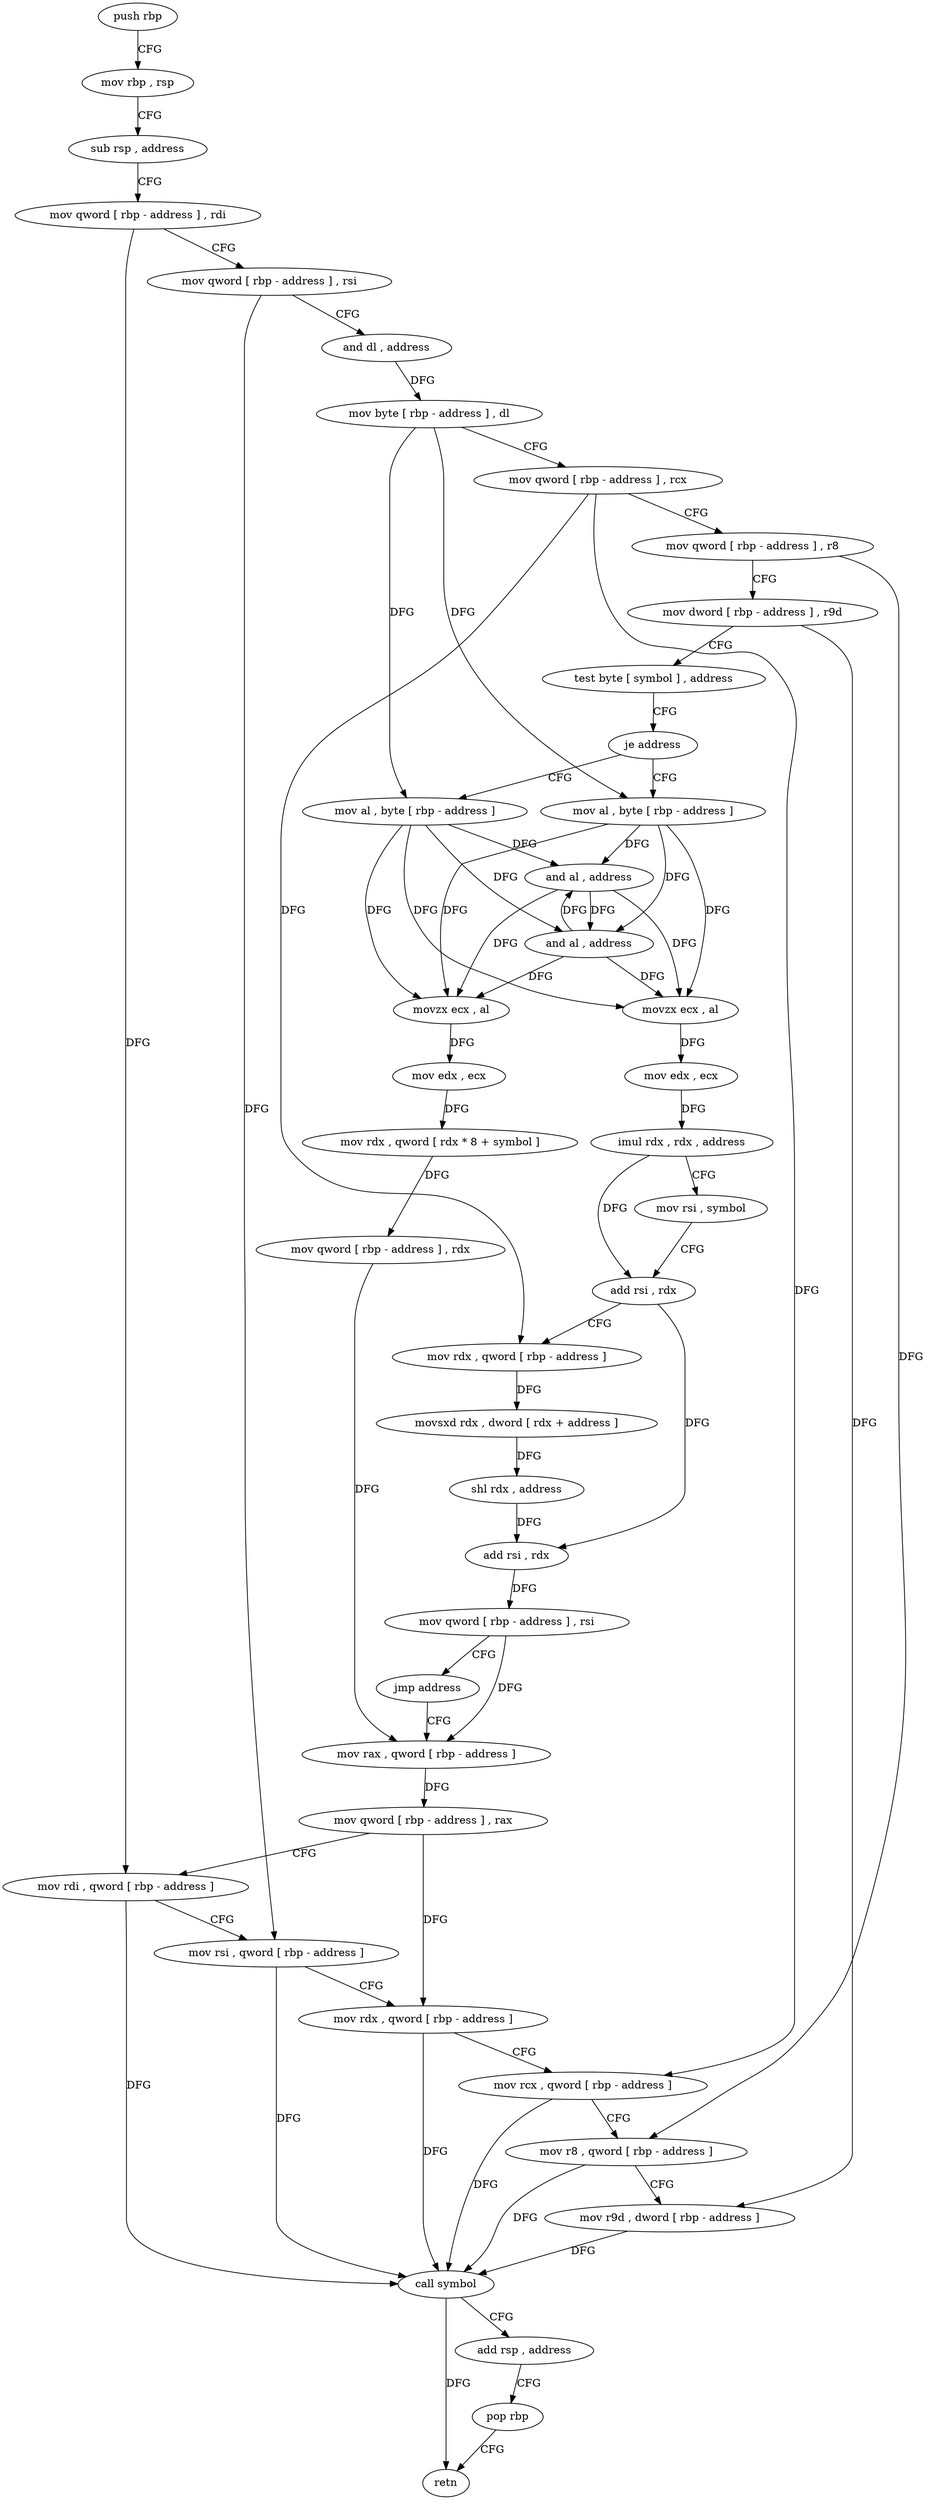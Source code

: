 digraph "func" {
"4252064" [label = "push rbp" ]
"4252065" [label = "mov rbp , rsp" ]
"4252068" [label = "sub rsp , address" ]
"4252072" [label = "mov qword [ rbp - address ] , rdi" ]
"4252076" [label = "mov qword [ rbp - address ] , rsi" ]
"4252080" [label = "and dl , address" ]
"4252083" [label = "mov byte [ rbp - address ] , dl" ]
"4252086" [label = "mov qword [ rbp - address ] , rcx" ]
"4252090" [label = "mov qword [ rbp - address ] , r8" ]
"4252094" [label = "mov dword [ rbp - address ] , r9d" ]
"4252098" [label = "test byte [ symbol ] , address" ]
"4252106" [label = "je address" ]
"4252166" [label = "mov al , byte [ rbp - address ]" ]
"4252112" [label = "mov al , byte [ rbp - address ]" ]
"4252169" [label = "and al , address" ]
"4252171" [label = "movzx ecx , al" ]
"4252174" [label = "mov edx , ecx" ]
"4252176" [label = "mov rdx , qword [ rdx * 8 + symbol ]" ]
"4252184" [label = "mov qword [ rbp - address ] , rdx" ]
"4252188" [label = "mov rax , qword [ rbp - address ]" ]
"4252115" [label = "and al , address" ]
"4252117" [label = "movzx ecx , al" ]
"4252120" [label = "mov edx , ecx" ]
"4252122" [label = "imul rdx , rdx , address" ]
"4252129" [label = "mov rsi , symbol" ]
"4252139" [label = "add rsi , rdx" ]
"4252142" [label = "mov rdx , qword [ rbp - address ]" ]
"4252146" [label = "movsxd rdx , dword [ rdx + address ]" ]
"4252150" [label = "shl rdx , address" ]
"4252154" [label = "add rsi , rdx" ]
"4252157" [label = "mov qword [ rbp - address ] , rsi" ]
"4252161" [label = "jmp address" ]
"4252192" [label = "mov qword [ rbp - address ] , rax" ]
"4252196" [label = "mov rdi , qword [ rbp - address ]" ]
"4252200" [label = "mov rsi , qword [ rbp - address ]" ]
"4252204" [label = "mov rdx , qword [ rbp - address ]" ]
"4252208" [label = "mov rcx , qword [ rbp - address ]" ]
"4252212" [label = "mov r8 , qword [ rbp - address ]" ]
"4252216" [label = "mov r9d , dword [ rbp - address ]" ]
"4252220" [label = "call symbol" ]
"4252225" [label = "add rsp , address" ]
"4252229" [label = "pop rbp" ]
"4252230" [label = "retn" ]
"4252064" -> "4252065" [ label = "CFG" ]
"4252065" -> "4252068" [ label = "CFG" ]
"4252068" -> "4252072" [ label = "CFG" ]
"4252072" -> "4252076" [ label = "CFG" ]
"4252072" -> "4252196" [ label = "DFG" ]
"4252076" -> "4252080" [ label = "CFG" ]
"4252076" -> "4252200" [ label = "DFG" ]
"4252080" -> "4252083" [ label = "DFG" ]
"4252083" -> "4252086" [ label = "CFG" ]
"4252083" -> "4252166" [ label = "DFG" ]
"4252083" -> "4252112" [ label = "DFG" ]
"4252086" -> "4252090" [ label = "CFG" ]
"4252086" -> "4252142" [ label = "DFG" ]
"4252086" -> "4252208" [ label = "DFG" ]
"4252090" -> "4252094" [ label = "CFG" ]
"4252090" -> "4252212" [ label = "DFG" ]
"4252094" -> "4252098" [ label = "CFG" ]
"4252094" -> "4252216" [ label = "DFG" ]
"4252098" -> "4252106" [ label = "CFG" ]
"4252106" -> "4252166" [ label = "CFG" ]
"4252106" -> "4252112" [ label = "CFG" ]
"4252166" -> "4252169" [ label = "DFG" ]
"4252166" -> "4252171" [ label = "DFG" ]
"4252166" -> "4252115" [ label = "DFG" ]
"4252166" -> "4252117" [ label = "DFG" ]
"4252112" -> "4252115" [ label = "DFG" ]
"4252112" -> "4252169" [ label = "DFG" ]
"4252112" -> "4252171" [ label = "DFG" ]
"4252112" -> "4252117" [ label = "DFG" ]
"4252169" -> "4252171" [ label = "DFG" ]
"4252169" -> "4252115" [ label = "DFG" ]
"4252169" -> "4252117" [ label = "DFG" ]
"4252171" -> "4252174" [ label = "DFG" ]
"4252174" -> "4252176" [ label = "DFG" ]
"4252176" -> "4252184" [ label = "DFG" ]
"4252184" -> "4252188" [ label = "DFG" ]
"4252188" -> "4252192" [ label = "DFG" ]
"4252115" -> "4252117" [ label = "DFG" ]
"4252115" -> "4252169" [ label = "DFG" ]
"4252115" -> "4252171" [ label = "DFG" ]
"4252117" -> "4252120" [ label = "DFG" ]
"4252120" -> "4252122" [ label = "DFG" ]
"4252122" -> "4252129" [ label = "CFG" ]
"4252122" -> "4252139" [ label = "DFG" ]
"4252129" -> "4252139" [ label = "CFG" ]
"4252139" -> "4252142" [ label = "CFG" ]
"4252139" -> "4252154" [ label = "DFG" ]
"4252142" -> "4252146" [ label = "DFG" ]
"4252146" -> "4252150" [ label = "DFG" ]
"4252150" -> "4252154" [ label = "DFG" ]
"4252154" -> "4252157" [ label = "DFG" ]
"4252157" -> "4252161" [ label = "CFG" ]
"4252157" -> "4252188" [ label = "DFG" ]
"4252161" -> "4252188" [ label = "CFG" ]
"4252192" -> "4252196" [ label = "CFG" ]
"4252192" -> "4252204" [ label = "DFG" ]
"4252196" -> "4252200" [ label = "CFG" ]
"4252196" -> "4252220" [ label = "DFG" ]
"4252200" -> "4252204" [ label = "CFG" ]
"4252200" -> "4252220" [ label = "DFG" ]
"4252204" -> "4252208" [ label = "CFG" ]
"4252204" -> "4252220" [ label = "DFG" ]
"4252208" -> "4252212" [ label = "CFG" ]
"4252208" -> "4252220" [ label = "DFG" ]
"4252212" -> "4252216" [ label = "CFG" ]
"4252212" -> "4252220" [ label = "DFG" ]
"4252216" -> "4252220" [ label = "DFG" ]
"4252220" -> "4252225" [ label = "CFG" ]
"4252220" -> "4252230" [ label = "DFG" ]
"4252225" -> "4252229" [ label = "CFG" ]
"4252229" -> "4252230" [ label = "CFG" ]
}
